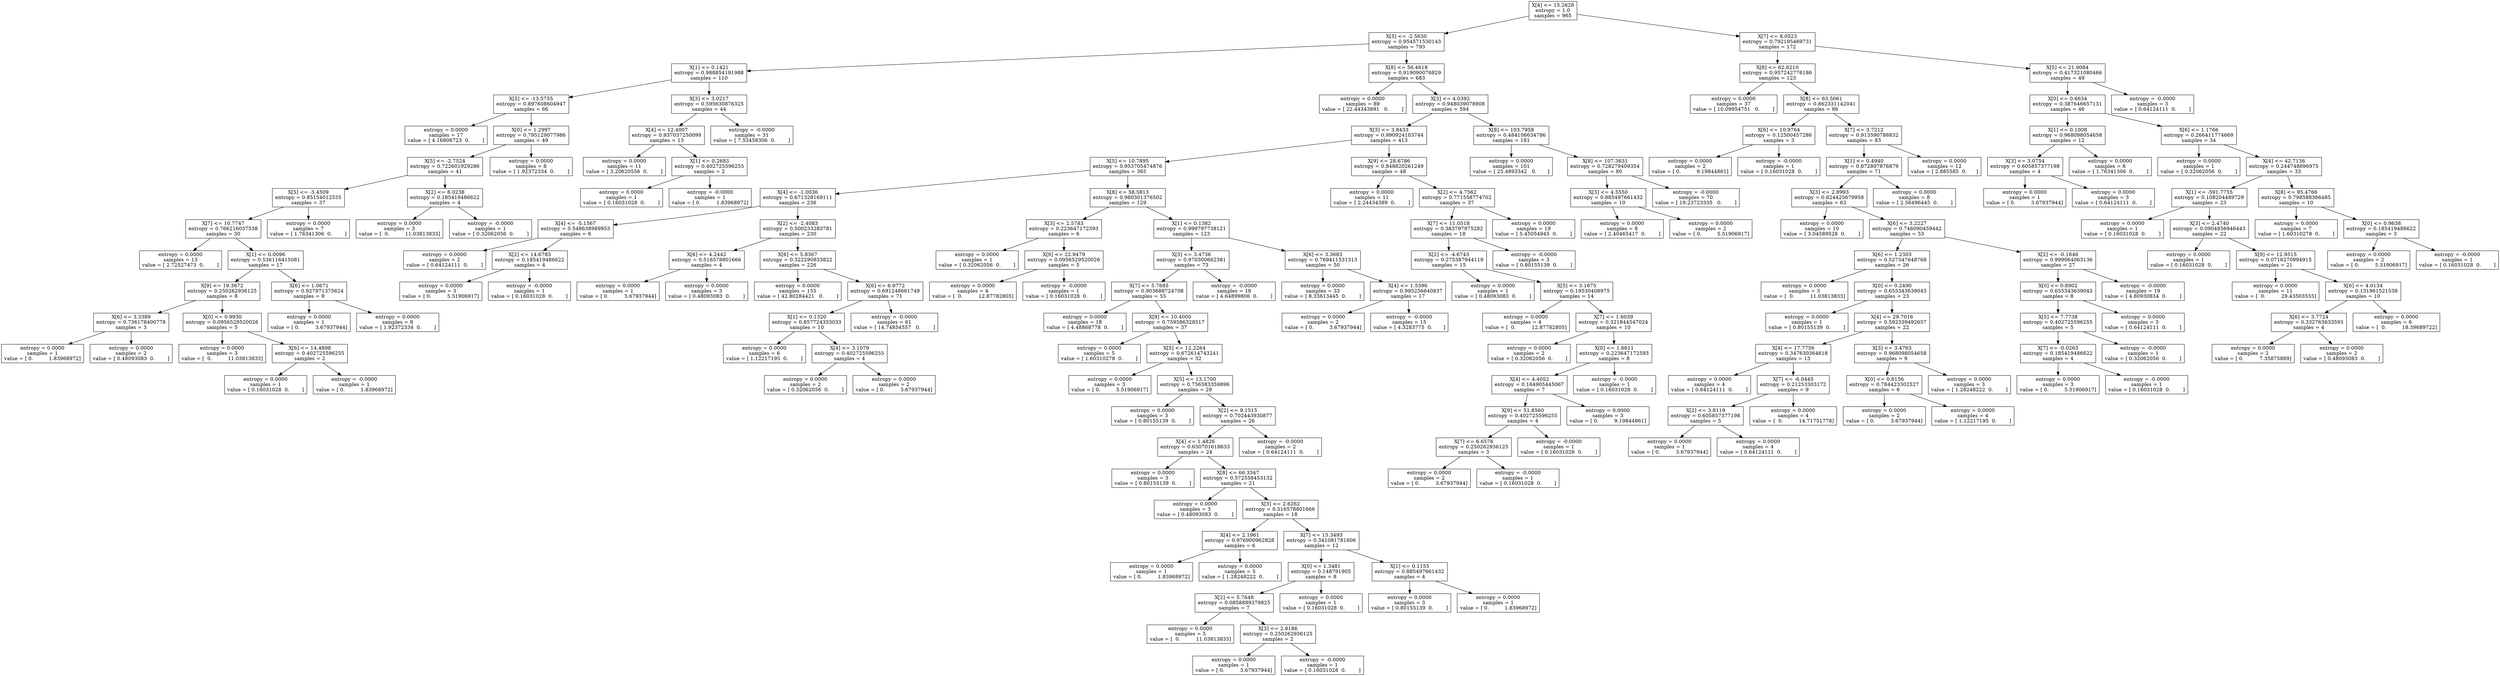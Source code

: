 digraph Tree {
0 [label="X[4] <= 15.2628\nentropy = 1.0\nsamples = 965", shape="box"] ;
1 [label="X[5] <= -2.5630\nentropy = 0.954571530143\nsamples = 793", shape="box"] ;
0 -> 1 ;
2 [label="X[1] <= 0.1421\nentropy = 0.988854191988\nsamples = 110", shape="box"] ;
1 -> 2 ;
3 [label="X[5] <= -13.5755\nentropy = 0.897608604947\nsamples = 66", shape="box"] ;
2 -> 3 ;
4 [label="entropy = 0.0000\nsamples = 17\nvalue = [ 4.16806723  0.        ]", shape="box"] ;
3 -> 4 ;
5 [label="X[0] <= 1.2997\nentropy = 0.795129077986\nsamples = 49", shape="box"] ;
3 -> 5 ;
6 [label="X[5] <= -2.7524\nentropy = 0.722601929286\nsamples = 41", shape="box"] ;
5 -> 6 ;
7 [label="X[5] <= -3.4509\nentropy = 0.85154012535\nsamples = 37", shape="box"] ;
6 -> 7 ;
8 [label="X[7] <= 10.7747\nentropy = 0.766216037538\nsamples = 30", shape="box"] ;
7 -> 8 ;
9 [label="entropy = 0.0000\nsamples = 13\nvalue = [ 2.72527473  0.        ]", shape="box"] ;
8 -> 9 ;
10 [label="X[1] <= 0.0096\nentropy = 0.536116415081\nsamples = 17", shape="box"] ;
8 -> 10 ;
11 [label="X[9] <= 19.3672\nentropy = 0.250262936125\nsamples = 8", shape="box"] ;
10 -> 11 ;
12 [label="X[6] <= 3.3389\nentropy = 0.736178400778\nsamples = 3", shape="box"] ;
11 -> 12 ;
13 [label="entropy = 0.0000\nsamples = 1\nvalue = [ 0.          1.83968972]", shape="box"] ;
12 -> 13 ;
14 [label="entropy = 0.0000\nsamples = 2\nvalue = [ 0.48093083  0.        ]", shape="box"] ;
12 -> 14 ;
15 [label="X[0] <= 0.9930\nentropy = 0.0956529520026\nsamples = 5", shape="box"] ;
11 -> 15 ;
16 [label="entropy = 0.0000\nsamples = 3\nvalue = [  0.          11.03813833]", shape="box"] ;
15 -> 16 ;
17 [label="X[6] <= 14.4898\nentropy = 0.402725596255\nsamples = 2", shape="box"] ;
15 -> 17 ;
18 [label="entropy = 0.0000\nsamples = 1\nvalue = [ 0.16031028  0.        ]", shape="box"] ;
17 -> 18 ;
19 [label="entropy = -0.0000\nsamples = 1\nvalue = [ 0.          1.83968972]", shape="box"] ;
17 -> 19 ;
20 [label="X[6] <= 1.0671\nentropy = 0.927971375624\nsamples = 9", shape="box"] ;
10 -> 20 ;
21 [label="entropy = 0.0000\nsamples = 1\nvalue = [ 0.          3.67937944]", shape="box"] ;
20 -> 21 ;
22 [label="entropy = 0.0000\nsamples = 8\nvalue = [ 1.92372334  0.        ]", shape="box"] ;
20 -> 22 ;
23 [label="entropy = 0.0000\nsamples = 7\nvalue = [ 1.76341306  0.        ]", shape="box"] ;
7 -> 23 ;
24 [label="X[2] <= 8.0238\nentropy = 0.185419486622\nsamples = 4", shape="box"] ;
6 -> 24 ;
25 [label="entropy = 0.0000\nsamples = 3\nvalue = [  0.          11.03813833]", shape="box"] ;
24 -> 25 ;
26 [label="entropy = -0.0000\nsamples = 1\nvalue = [ 0.32062056  0.        ]", shape="box"] ;
24 -> 26 ;
27 [label="entropy = 0.0000\nsamples = 8\nvalue = [ 1.92372334  0.        ]", shape="box"] ;
5 -> 27 ;
28 [label="X[3] <= 3.0217\nentropy = 0.595630876325\nsamples = 44", shape="box"] ;
2 -> 28 ;
29 [label="X[4] <= 12.4007\nentropy = 0.937037250099\nsamples = 13", shape="box"] ;
28 -> 29 ;
30 [label="entropy = 0.0000\nsamples = 11\nvalue = [ 3.20620556  0.        ]", shape="box"] ;
29 -> 30 ;
31 [label="X[1] <= 0.2683\nentropy = 0.402725596255\nsamples = 2", shape="box"] ;
29 -> 31 ;
32 [label="entropy = 0.0000\nsamples = 1\nvalue = [ 0.16031028  0.        ]", shape="box"] ;
31 -> 32 ;
33 [label="entropy = -0.0000\nsamples = 1\nvalue = [ 0.          1.83968972]", shape="box"] ;
31 -> 33 ;
34 [label="entropy = -0.0000\nsamples = 31\nvalue = [ 7.53458306  0.        ]", shape="box"] ;
28 -> 34 ;
35 [label="X[8] <= 56.4618\nentropy = 0.919090076829\nsamples = 683", shape="box"] ;
1 -> 35 ;
36 [label="entropy = 0.0000\nsamples = 89\nvalue = [ 22.44343891   0.        ]", shape="box"] ;
35 -> 36 ;
37 [label="X[3] <= 4.0392\nentropy = 0.948039078908\nsamples = 594", shape="box"] ;
35 -> 37 ;
38 [label="X[3] <= 3.8433\nentropy = 0.990924103744\nsamples = 413", shape="box"] ;
37 -> 38 ;
39 [label="X[5] <= 10.7895\nentropy = 0.953705474876\nsamples = 365", shape="box"] ;
38 -> 39 ;
40 [label="X[4] <= -1.0036\nentropy = 0.671328169111\nsamples = 236", shape="box"] ;
39 -> 40 ;
41 [label="X[4] <= -5.1567\nentropy = 0.548638989953\nsamples = 6", shape="box"] ;
40 -> 41 ;
42 [label="entropy = 0.0000\nsamples = 2\nvalue = [ 0.64124111  0.        ]", shape="box"] ;
41 -> 42 ;
43 [label="X[2] <= 14.6783\nentropy = 0.185419486622\nsamples = 4", shape="box"] ;
41 -> 43 ;
44 [label="entropy = 0.0000\nsamples = 3\nvalue = [ 0.          5.51906917]", shape="box"] ;
43 -> 44 ;
45 [label="entropy = -0.0000\nsamples = 1\nvalue = [ 0.16031028  0.        ]", shape="box"] ;
43 -> 45 ;
46 [label="X[2] <= -2.4083\nentropy = 0.500233283781\nsamples = 230", shape="box"] ;
40 -> 46 ;
47 [label="X[6] <= 4.2442\nentropy = 0.516578801666\nsamples = 4", shape="box"] ;
46 -> 47 ;
48 [label="entropy = 0.0000\nsamples = 1\nvalue = [ 0.          3.67937944]", shape="box"] ;
47 -> 48 ;
49 [label="entropy = 0.0000\nsamples = 3\nvalue = [ 0.48093083  0.        ]", shape="box"] ;
47 -> 49 ;
50 [label="X[6] <= 5.8367\nentropy = 0.322290833822\nsamples = 226", shape="box"] ;
46 -> 50 ;
51 [label="entropy = 0.0000\nsamples = 155\nvalue = [ 42.80284421   0.        ]", shape="box"] ;
50 -> 51 ;
52 [label="X[6] <= 6.9772\nentropy = 0.691248661749\nsamples = 71", shape="box"] ;
50 -> 52 ;
53 [label="X[1] <= 0.1320\nentropy = 0.857724333033\nsamples = 10", shape="box"] ;
52 -> 53 ;
54 [label="entropy = 0.0000\nsamples = 6\nvalue = [ 1.12217195  0.        ]", shape="box"] ;
53 -> 54 ;
55 [label="X[4] <= 3.1079\nentropy = 0.402725596255\nsamples = 4", shape="box"] ;
53 -> 55 ;
56 [label="entropy = 0.0000\nsamples = 2\nvalue = [ 0.32062056  0.        ]", shape="box"] ;
55 -> 56 ;
57 [label="entropy = 0.0000\nsamples = 2\nvalue = [ 0.          3.67937944]", shape="box"] ;
55 -> 57 ;
58 [label="entropy = -0.0000\nsamples = 61\nvalue = [ 14.74854557   0.        ]", shape="box"] ;
52 -> 58 ;
59 [label="X[8] <= 58.5813\nentropy = 0.980301376502\nsamples = 129", shape="box"] ;
39 -> 59 ;
60 [label="X[3] <= 2.5783\nentropy = 0.223647172593\nsamples = 6", shape="box"] ;
59 -> 60 ;
61 [label="entropy = 0.0000\nsamples = 1\nvalue = [ 0.32062056  0.        ]", shape="box"] ;
60 -> 61 ;
62 [label="X[9] <= 22.9479\nentropy = 0.0956529520026\nsamples = 5", shape="box"] ;
60 -> 62 ;
63 [label="entropy = 0.0000\nsamples = 4\nvalue = [  0.          12.87782805]", shape="box"] ;
62 -> 63 ;
64 [label="entropy = -0.0000\nsamples = 1\nvalue = [ 0.16031028  0.        ]", shape="box"] ;
62 -> 64 ;
65 [label="X[1] <= 0.1382\nentropy = 0.999797738121\nsamples = 123", shape="box"] ;
59 -> 65 ;
66 [label="X[3] <= 3.4736\nentropy = 0.970300662381\nsamples = 73", shape="box"] ;
65 -> 66 ;
67 [label="X[7] <= 5.7685\nentropy = 0.903688724708\nsamples = 55", shape="box"] ;
66 -> 67 ;
68 [label="entropy = 0.0000\nsamples = 18\nvalue = [ 4.48868778  0.        ]", shape="box"] ;
67 -> 68 ;
69 [label="X[9] <= 10.4000\nentropy = 0.759586328517\nsamples = 37", shape="box"] ;
67 -> 69 ;
70 [label="entropy = 0.0000\nsamples = 5\nvalue = [ 1.60310278  0.        ]", shape="box"] ;
69 -> 70 ;
71 [label="X[5] <= 12.2264\nentropy = 0.672614743241\nsamples = 32", shape="box"] ;
69 -> 71 ;
72 [label="entropy = 0.0000\nsamples = 3\nvalue = [ 0.          5.51906917]", shape="box"] ;
71 -> 72 ;
73 [label="X[5] <= 13.1700\nentropy = 0.756583359896\nsamples = 29", shape="box"] ;
71 -> 73 ;
74 [label="entropy = 0.0000\nsamples = 3\nvalue = [ 0.80155139  0.        ]", shape="box"] ;
73 -> 74 ;
75 [label="X[2] <= 9.1515\nentropy = 0.702443930877\nsamples = 26", shape="box"] ;
73 -> 75 ;
76 [label="X[4] <= 1.4826\nentropy = 0.650701618633\nsamples = 24", shape="box"] ;
75 -> 76 ;
77 [label="entropy = 0.0000\nsamples = 3\nvalue = [ 0.80155139  0.        ]", shape="box"] ;
76 -> 77 ;
78 [label="X[8] <= 66.3347\nentropy = 0.572558453132\nsamples = 21", shape="box"] ;
76 -> 78 ;
79 [label="entropy = 0.0000\nsamples = 3\nvalue = [ 0.48093083  0.        ]", shape="box"] ;
78 -> 79 ;
80 [label="X[3] <= 2.6262\nentropy = 0.516578801666\nsamples = 18", shape="box"] ;
78 -> 80 ;
81 [label="X[4] <= 2.1961\nentropy = 0.976900962828\nsamples = 6", shape="box"] ;
80 -> 81 ;
82 [label="entropy = 0.0000\nsamples = 1\nvalue = [ 0.          1.83968972]", shape="box"] ;
81 -> 82 ;
83 [label="entropy = 0.0000\nsamples = 5\nvalue = [ 1.28248222  0.        ]", shape="box"] ;
81 -> 83 ;
84 [label="X[7] <= 15.3493\nentropy = 0.341081781606\nsamples = 12", shape="box"] ;
80 -> 84 ;
85 [label="X[0] <= 1.3481\nentropy = 0.148791905\nsamples = 8", shape="box"] ;
84 -> 85 ;
86 [label="X[2] <= 5.7648\nentropy = 0.0858889379825\nsamples = 7", shape="box"] ;
85 -> 86 ;
87 [label="entropy = 0.0000\nsamples = 5\nvalue = [  0.          11.03813833]", shape="box"] ;
86 -> 87 ;
88 [label="X[3] <= 2.8186\nentropy = 0.250262936125\nsamples = 2", shape="box"] ;
86 -> 88 ;
89 [label="entropy = 0.0000\nsamples = 1\nvalue = [ 0.          3.67937944]", shape="box"] ;
88 -> 89 ;
90 [label="entropy = -0.0000\nsamples = 1\nvalue = [ 0.16031028  0.        ]", shape="box"] ;
88 -> 90 ;
91 [label="entropy = 0.0000\nsamples = 1\nvalue = [ 0.16031028  0.        ]", shape="box"] ;
85 -> 91 ;
92 [label="X[1] <= 0.1155\nentropy = 0.885497661432\nsamples = 4", shape="box"] ;
84 -> 92 ;
93 [label="entropy = 0.0000\nsamples = 3\nvalue = [ 0.80155139  0.        ]", shape="box"] ;
92 -> 93 ;
94 [label="entropy = 0.0000\nsamples = 1\nvalue = [ 0.          1.83968972]", shape="box"] ;
92 -> 94 ;
95 [label="entropy = -0.0000\nsamples = 2\nvalue = [ 0.64124111  0.        ]", shape="box"] ;
75 -> 95 ;
96 [label="entropy = -0.0000\nsamples = 18\nvalue = [ 4.64899806  0.        ]", shape="box"] ;
66 -> 96 ;
97 [label="X[6] <= 3.3683\nentropy = 0.769411531313\nsamples = 50", shape="box"] ;
65 -> 97 ;
98 [label="entropy = 0.0000\nsamples = 33\nvalue = [ 8.33613445  0.        ]", shape="box"] ;
97 -> 98 ;
99 [label="X[4] <= 1.5396\nentropy = 0.995256640837\nsamples = 17", shape="box"] ;
97 -> 99 ;
100 [label="entropy = 0.0000\nsamples = 2\nvalue = [ 0.          3.67937944]", shape="box"] ;
99 -> 100 ;
101 [label="entropy = -0.0000\nsamples = 15\nvalue = [ 4.3283775  0.       ]", shape="box"] ;
99 -> 101 ;
102 [label="X[9] <= 28.6786\nentropy = 0.848820261249\nsamples = 48", shape="box"] ;
38 -> 102 ;
103 [label="entropy = 0.0000\nsamples = 11\nvalue = [ 2.24434389  0.        ]", shape="box"] ;
102 -> 103 ;
104 [label="X[2] <= 4.7562\nentropy = 0.771558774702\nsamples = 37", shape="box"] ;
102 -> 104 ;
105 [label="X[7] <= 11.0518\nentropy = 0.383797975282\nsamples = 18", shape="box"] ;
104 -> 105 ;
106 [label="X[2] <= -4.6743\nentropy = 0.275387944119\nsamples = 15", shape="box"] ;
105 -> 106 ;
107 [label="entropy = 0.0000\nsamples = 1\nvalue = [ 0.48093083  0.        ]", shape="box"] ;
106 -> 107 ;
108 [label="X[5] <= 3.1675\nentropy = 0.19530408975\nsamples = 14", shape="box"] ;
106 -> 108 ;
109 [label="entropy = 0.0000\nsamples = 4\nvalue = [  0.          12.87782805]", shape="box"] ;
108 -> 109 ;
110 [label="X[7] <= 1.6039\nentropy = 0.321844547024\nsamples = 10", shape="box"] ;
108 -> 110 ;
111 [label="entropy = 0.0000\nsamples = 2\nvalue = [ 0.32062056  0.        ]", shape="box"] ;
110 -> 111 ;
112 [label="X[0] <= 1.6611\nentropy = 0.223647172593\nsamples = 8", shape="box"] ;
110 -> 112 ;
113 [label="X[4] <= 4.4052\nentropy = 0.164905445067\nsamples = 7", shape="box"] ;
112 -> 113 ;
114 [label="X[9] <= 51.8560\nentropy = 0.402725596255\nsamples = 4", shape="box"] ;
113 -> 114 ;
115 [label="X[7] <= 6.6576\nentropy = 0.250262936125\nsamples = 3", shape="box"] ;
114 -> 115 ;
116 [label="entropy = 0.0000\nsamples = 2\nvalue = [ 0.          3.67937944]", shape="box"] ;
115 -> 116 ;
117 [label="entropy = -0.0000\nsamples = 1\nvalue = [ 0.16031028  0.        ]", shape="box"] ;
115 -> 117 ;
118 [label="entropy = -0.0000\nsamples = 1\nvalue = [ 0.16031028  0.        ]", shape="box"] ;
114 -> 118 ;
119 [label="entropy = 0.0000\nsamples = 3\nvalue = [ 0.          9.19844861]", shape="box"] ;
113 -> 119 ;
120 [label="entropy = -0.0000\nsamples = 1\nvalue = [ 0.16031028  0.        ]", shape="box"] ;
112 -> 120 ;
121 [label="entropy = -0.0000\nsamples = 3\nvalue = [ 0.80155139  0.        ]", shape="box"] ;
105 -> 121 ;
122 [label="entropy = 0.0000\nsamples = 19\nvalue = [ 5.45054945  0.        ]", shape="box"] ;
104 -> 122 ;
123 [label="X[8] <= 103.7958\nentropy = 0.484106634786\nsamples = 181", shape="box"] ;
37 -> 123 ;
124 [label="entropy = 0.0000\nsamples = 101\nvalue = [ 25.4893342   0.       ]", shape="box"] ;
123 -> 124 ;
125 [label="X[8] <= 107.3631\nentropy = 0.728279409354\nsamples = 80", shape="box"] ;
123 -> 125 ;
126 [label="X[3] <= 4.5550\nentropy = 0.885497661432\nsamples = 10", shape="box"] ;
125 -> 126 ;
127 [label="entropy = 0.0000\nsamples = 8\nvalue = [ 2.40465417  0.        ]", shape="box"] ;
126 -> 127 ;
128 [label="entropy = 0.0000\nsamples = 2\nvalue = [ 0.          5.51906917]", shape="box"] ;
126 -> 128 ;
129 [label="entropy = -0.0000\nsamples = 70\nvalue = [ 19.23723335   0.        ]", shape="box"] ;
125 -> 129 ;
130 [label="X[7] <= 8.0523\nentropy = 0.792195469731\nsamples = 172", shape="box"] ;
0 -> 130 ;
131 [label="X[8] <= 62.6210\nentropy = 0.957242776186\nsamples = 123", shape="box"] ;
130 -> 131 ;
132 [label="entropy = 0.0000\nsamples = 37\nvalue = [ 10.09954751   0.        ]", shape="box"] ;
131 -> 132 ;
133 [label="X[8] <= 63.5061\nentropy = 0.862331142041\nsamples = 86", shape="box"] ;
131 -> 133 ;
134 [label="X[6] <= 10.9764\nentropy = 0.12500457286\nsamples = 3", shape="box"] ;
133 -> 134 ;
135 [label="entropy = 0.0000\nsamples = 2\nvalue = [ 0.          9.19844861]", shape="box"] ;
134 -> 135 ;
136 [label="entropy = -0.0000\nsamples = 1\nvalue = [ 0.16031028  0.        ]", shape="box"] ;
134 -> 136 ;
137 [label="X[7] <= 3.7212\nentropy = 0.913590788832\nsamples = 83", shape="box"] ;
133 -> 137 ;
138 [label="X[1] <= 0.4940\nentropy = 0.872897876879\nsamples = 71", shape="box"] ;
137 -> 138 ;
139 [label="X[3] <= 2.8993\nentropy = 0.824425679958\nsamples = 63", shape="box"] ;
138 -> 139 ;
140 [label="entropy = 0.0000\nsamples = 10\nvalue = [ 3.04589528  0.        ]", shape="box"] ;
139 -> 140 ;
141 [label="X[6] <= 3.2227\nentropy = 0.746090459442\nsamples = 53", shape="box"] ;
139 -> 141 ;
142 [label="X[6] <= 1.2303\nentropy = 0.527547648768\nsamples = 26", shape="box"] ;
141 -> 142 ;
143 [label="entropy = 0.0000\nsamples = 3\nvalue = [  0.          11.03813833]", shape="box"] ;
142 -> 143 ;
144 [label="X[0] <= 0.2490\nentropy = 0.655343639043\nsamples = 23", shape="box"] ;
142 -> 144 ;
145 [label="entropy = 0.0000\nsamples = 1\nvalue = [ 0.80155139  0.        ]", shape="box"] ;
144 -> 145 ;
146 [label="X[4] <= 29.7016\nentropy = 0.592339492657\nsamples = 22", shape="box"] ;
144 -> 146 ;
147 [label="X[4] <= 17.7756\nentropy = 0.347630364618\nsamples = 13", shape="box"] ;
146 -> 147 ;
148 [label="entropy = 0.0000\nsamples = 4\nvalue = [ 0.64124111  0.        ]", shape="box"] ;
147 -> 148 ;
149 [label="X[7] <= -6.0445\nentropy = 0.21253303172\nsamples = 9", shape="box"] ;
147 -> 149 ;
150 [label="X[2] <= 3.8119\nentropy = 0.605857377198\nsamples = 5", shape="box"] ;
149 -> 150 ;
151 [label="entropy = 0.0000\nsamples = 1\nvalue = [ 0.          3.67937944]", shape="box"] ;
150 -> 151 ;
152 [label="entropy = 0.0000\nsamples = 4\nvalue = [ 0.64124111  0.        ]", shape="box"] ;
150 -> 152 ;
153 [label="entropy = 0.0000\nsamples = 4\nvalue = [  0.          14.71751778]", shape="box"] ;
149 -> 153 ;
154 [label="X[3] <= 3.4763\nentropy = 0.968098054658\nsamples = 9", shape="box"] ;
146 -> 154 ;
155 [label="X[0] <= 0.6156\nentropy = 0.784423302527\nsamples = 6", shape="box"] ;
154 -> 155 ;
156 [label="entropy = 0.0000\nsamples = 2\nvalue = [ 0.          3.67937944]", shape="box"] ;
155 -> 156 ;
157 [label="entropy = 0.0000\nsamples = 4\nvalue = [ 1.12217195  0.        ]", shape="box"] ;
155 -> 157 ;
158 [label="entropy = 0.0000\nsamples = 3\nvalue = [ 1.28248222  0.        ]", shape="box"] ;
154 -> 158 ;
159 [label="X[2] <= -0.1646\nentropy = 0.999064063136\nsamples = 27", shape="box"] ;
141 -> 159 ;
160 [label="X[0] <= 0.8902\nentropy = 0.655343639043\nsamples = 8", shape="box"] ;
159 -> 160 ;
161 [label="X[5] <= 7.7738\nentropy = 0.402725596255\nsamples = 5", shape="box"] ;
160 -> 161 ;
162 [label="X[7] <= -0.0263\nentropy = 0.185419486622\nsamples = 4", shape="box"] ;
161 -> 162 ;
163 [label="entropy = 0.0000\nsamples = 3\nvalue = [ 0.          5.51906917]", shape="box"] ;
162 -> 163 ;
164 [label="entropy = -0.0000\nsamples = 1\nvalue = [ 0.16031028  0.        ]", shape="box"] ;
162 -> 164 ;
165 [label="entropy = -0.0000\nsamples = 1\nvalue = [ 0.32062056  0.        ]", shape="box"] ;
161 -> 165 ;
166 [label="entropy = 0.0000\nsamples = 3\nvalue = [ 0.64124111  0.        ]", shape="box"] ;
160 -> 166 ;
167 [label="entropy = -0.0000\nsamples = 19\nvalue = [ 4.80930834  0.        ]", shape="box"] ;
159 -> 167 ;
168 [label="entropy = 0.0000\nsamples = 8\nvalue = [ 2.56496445  0.        ]", shape="box"] ;
138 -> 168 ;
169 [label="entropy = 0.0000\nsamples = 12\nvalue = [ 2.885585  0.      ]", shape="box"] ;
137 -> 169 ;
170 [label="X[5] <= 21.9084\nentropy = 0.417321080466\nsamples = 49", shape="box"] ;
130 -> 170 ;
171 [label="X[0] <= 0.6634\nentropy = 0.387646657131\nsamples = 46", shape="box"] ;
170 -> 171 ;
172 [label="X[1] <= 0.1008\nentropy = 0.968098054658\nsamples = 12", shape="box"] ;
171 -> 172 ;
173 [label="X[3] <= 3.0754\nentropy = 0.605857377198\nsamples = 4", shape="box"] ;
172 -> 173 ;
174 [label="entropy = 0.0000\nsamples = 1\nvalue = [ 0.          3.67937944]", shape="box"] ;
173 -> 174 ;
175 [label="entropy = 0.0000\nsamples = 3\nvalue = [ 0.64124111  0.        ]", shape="box"] ;
173 -> 175 ;
176 [label="entropy = 0.0000\nsamples = 8\nvalue = [ 1.76341306  0.        ]", shape="box"] ;
172 -> 176 ;
177 [label="X[6] <= 1.1766\nentropy = 0.266411774669\nsamples = 34", shape="box"] ;
171 -> 177 ;
178 [label="entropy = 0.0000\nsamples = 1\nvalue = [ 0.32062056  0.        ]", shape="box"] ;
177 -> 178 ;
179 [label="X[4] <= 42.7136\nentropy = 0.244748696975\nsamples = 33", shape="box"] ;
177 -> 179 ;
180 [label="X[1] <= -591.7755\nentropy = 0.108204489729\nsamples = 23", shape="box"] ;
179 -> 180 ;
181 [label="entropy = 0.0000\nsamples = 1\nvalue = [ 0.16031028  0.        ]", shape="box"] ;
180 -> 181 ;
182 [label="X[3] <= 2.4740\nentropy = 0.0904856946443\nsamples = 22", shape="box"] ;
180 -> 182 ;
183 [label="entropy = 0.0000\nsamples = 1\nvalue = [ 0.16031028  0.        ]", shape="box"] ;
182 -> 183 ;
184 [label="X[9] <= 12.9515\nentropy = 0.0716270994915\nsamples = 21", shape="box"] ;
182 -> 184 ;
185 [label="entropy = 0.0000\nsamples = 11\nvalue = [  0.          29.43503555]", shape="box"] ;
184 -> 185 ;
186 [label="X[6] <= 4.0134\nentropy = 0.131961521538\nsamples = 10", shape="box"] ;
184 -> 186 ;
187 [label="X[6] <= 3.7724\nentropy = 0.332763633593\nsamples = 4", shape="box"] ;
186 -> 187 ;
188 [label="entropy = 0.0000\nsamples = 2\nvalue = [ 0.          7.35875889]", shape="box"] ;
187 -> 188 ;
189 [label="entropy = 0.0000\nsamples = 2\nvalue = [ 0.48093083  0.        ]", shape="box"] ;
187 -> 189 ;
190 [label="entropy = 0.0000\nsamples = 6\nvalue = [  0.          18.39689722]", shape="box"] ;
186 -> 190 ;
191 [label="X[8] <= 95.4766\nentropy = 0.798588366485\nsamples = 10", shape="box"] ;
179 -> 191 ;
192 [label="entropy = 0.0000\nsamples = 7\nvalue = [ 1.60310278  0.        ]", shape="box"] ;
191 -> 192 ;
193 [label="X[0] <= 0.9638\nentropy = 0.185419486622\nsamples = 3", shape="box"] ;
191 -> 193 ;
194 [label="entropy = 0.0000\nsamples = 2\nvalue = [ 0.          5.51906917]", shape="box"] ;
193 -> 194 ;
195 [label="entropy = -0.0000\nsamples = 1\nvalue = [ 0.16031028  0.        ]", shape="box"] ;
193 -> 195 ;
196 [label="entropy = -0.0000\nsamples = 3\nvalue = [ 0.64124111  0.        ]", shape="box"] ;
170 -> 196 ;
}